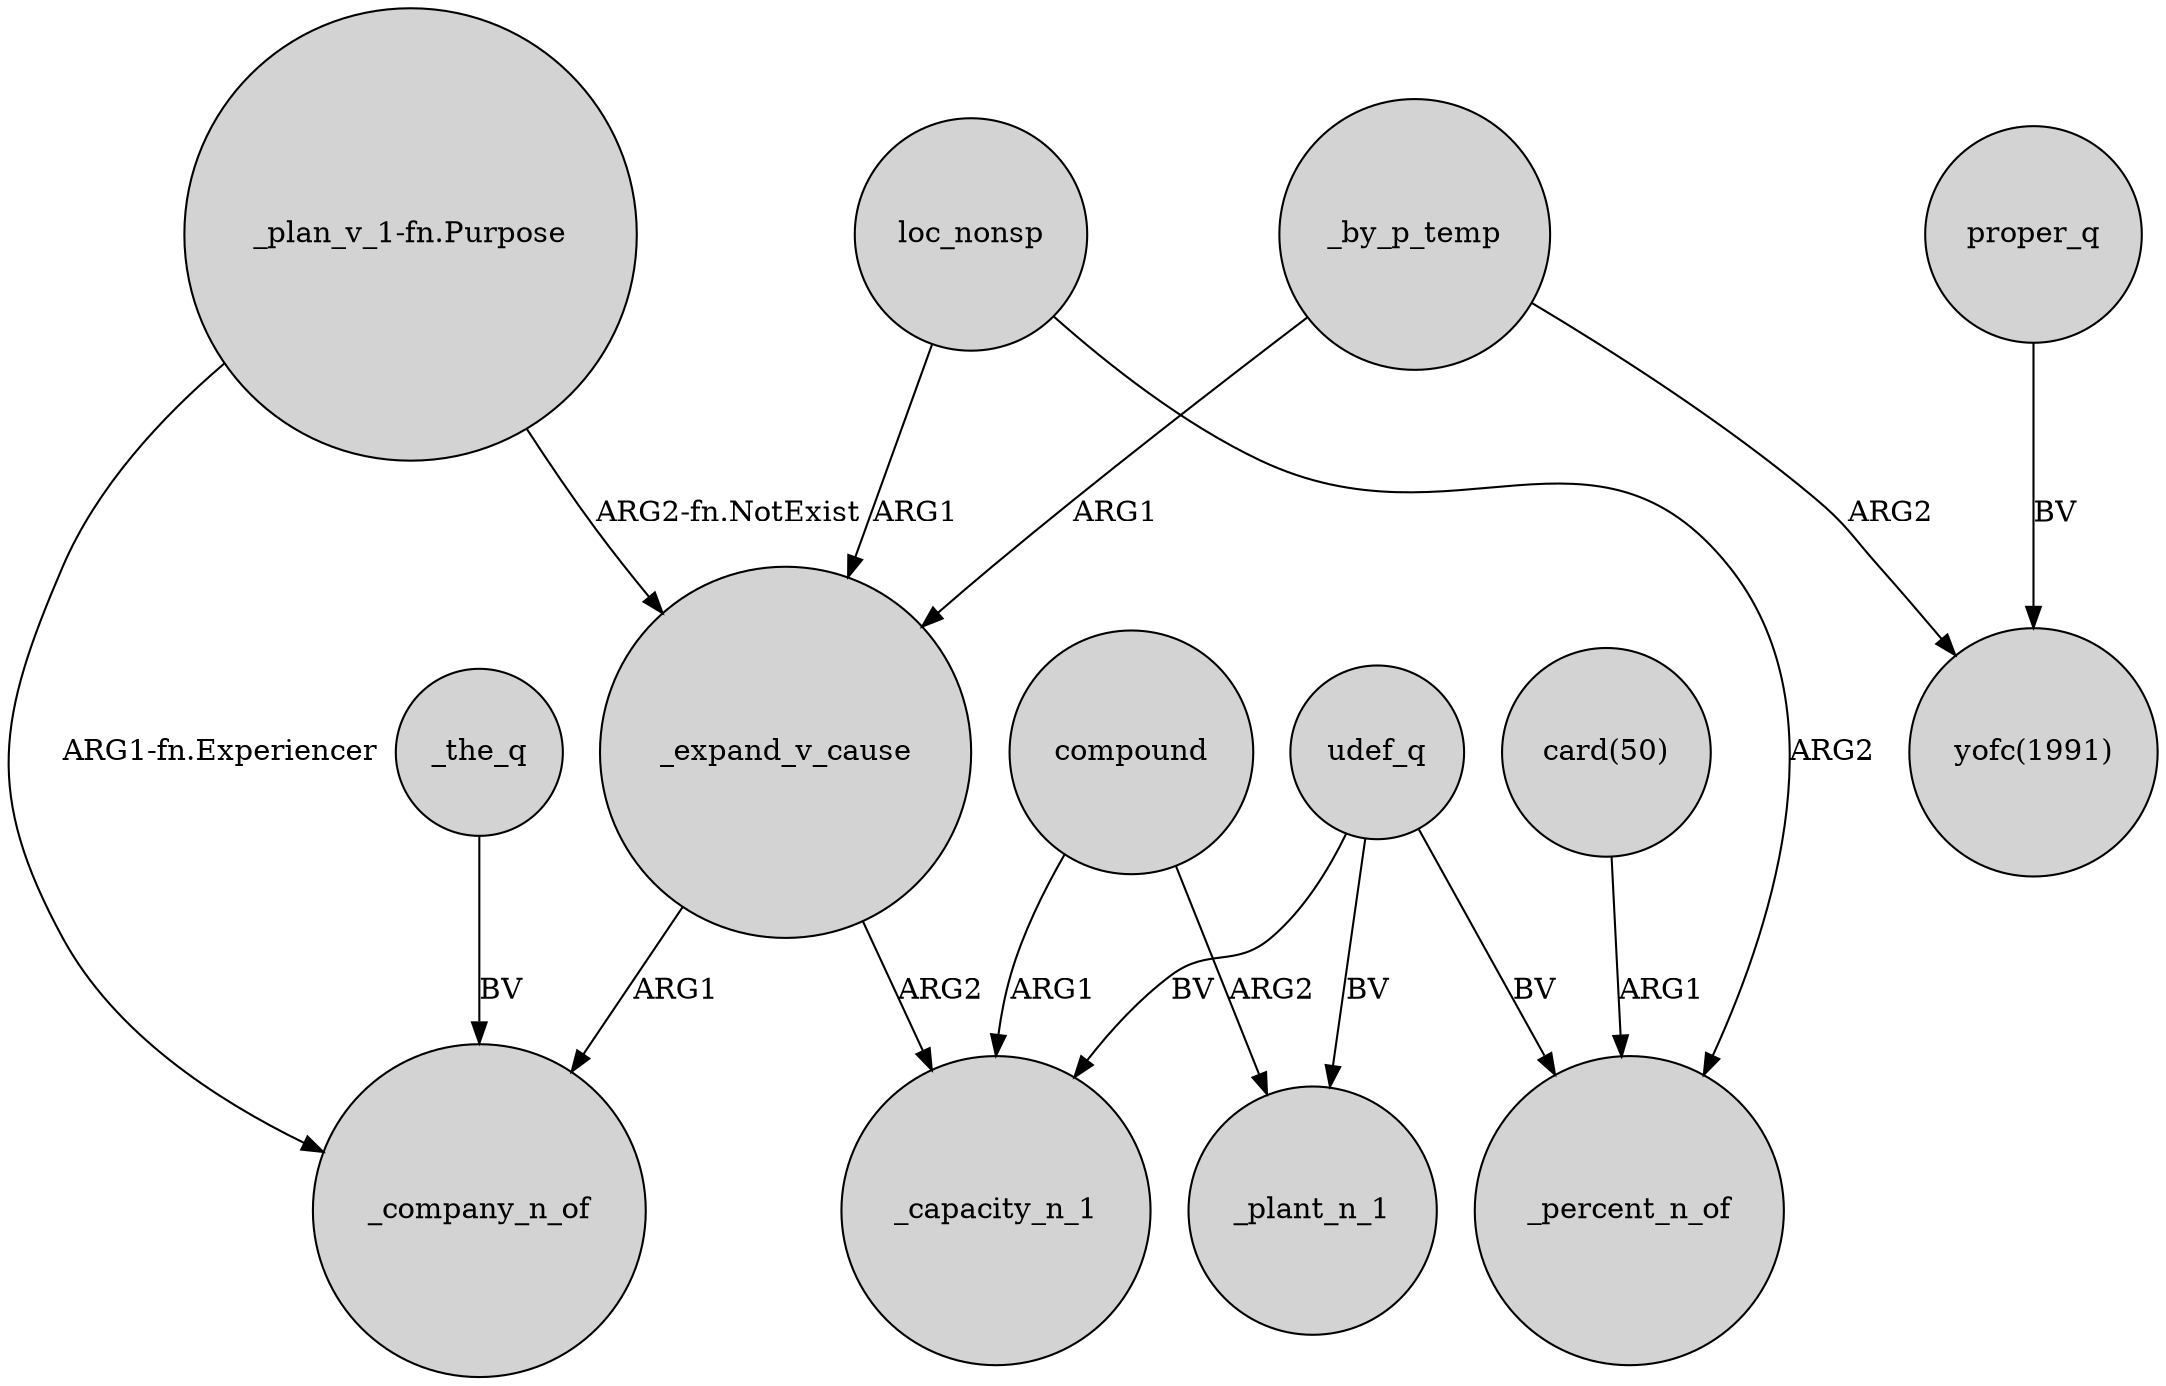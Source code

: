 digraph {
	node [shape=circle style=filled]
	compound -> _capacity_n_1 [label=ARG1]
	loc_nonsp -> _expand_v_cause [label=ARG1]
	"card(50)" -> _percent_n_of [label=ARG1]
	"_plan_v_1-fn.Purpose" -> _company_n_of [label="ARG1-fn.Experiencer"]
	_by_p_temp -> "yofc(1991)" [label=ARG2]
	_expand_v_cause -> _company_n_of [label=ARG1]
	"_plan_v_1-fn.Purpose" -> _expand_v_cause [label="ARG2-fn.NotExist"]
	_expand_v_cause -> _capacity_n_1 [label=ARG2]
	loc_nonsp -> _percent_n_of [label=ARG2]
	compound -> _plant_n_1 [label=ARG2]
	udef_q -> _percent_n_of [label=BV]
	_by_p_temp -> _expand_v_cause [label=ARG1]
	_the_q -> _company_n_of [label=BV]
	udef_q -> _plant_n_1 [label=BV]
	proper_q -> "yofc(1991)" [label=BV]
	udef_q -> _capacity_n_1 [label=BV]
}
